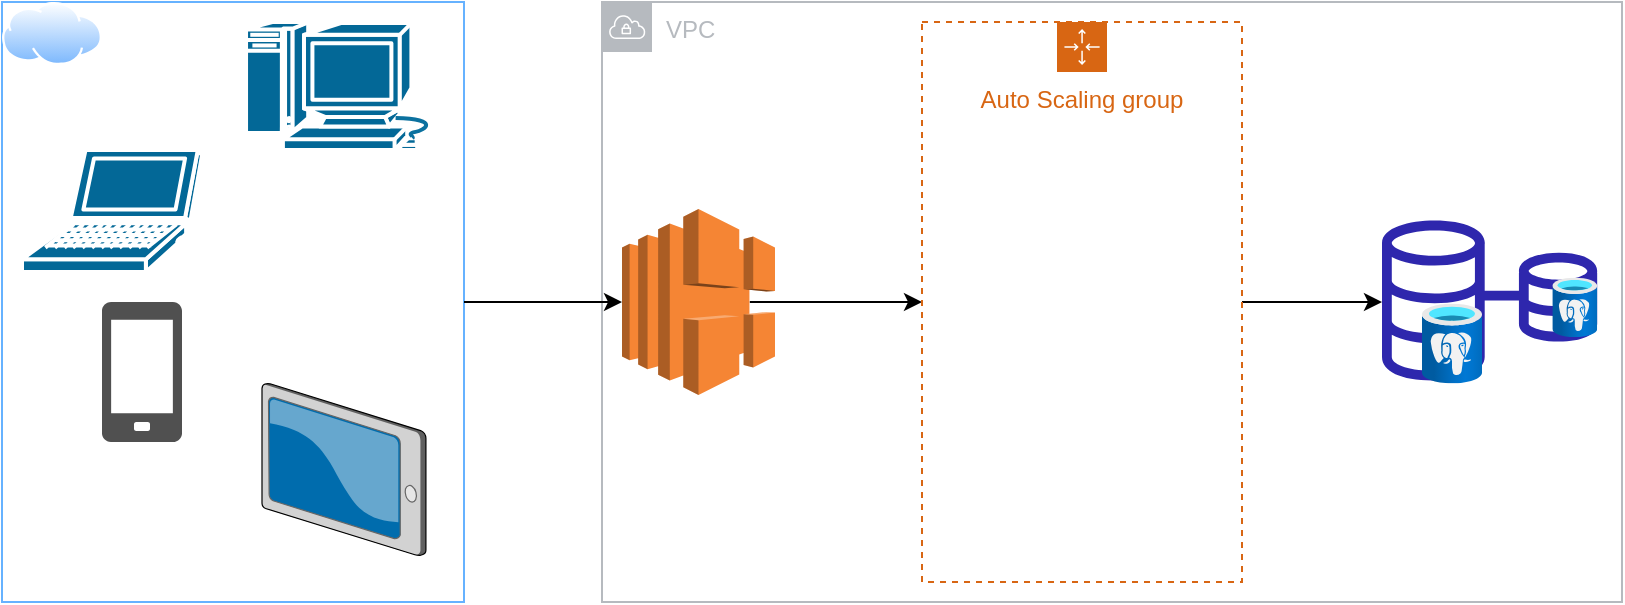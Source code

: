 <mxfile version="20.8.10" type="github"><diagram name="Página-1" id="zm38BiSe93uqCVIUPRM5"><mxGraphModel dx="1291" dy="1329" grid="1" gridSize="10" guides="1" tooltips="1" connect="1" arrows="1" fold="1" page="1" pageScale="1" pageWidth="827" pageHeight="1169" math="0" shadow="0"><root><mxCell id="0"/><mxCell id="1" parent="0"/><mxCell id="oNIRCk3L91N6cem_MUsA-1" value="VPC" style="sketch=0;outlineConnect=0;gradientColor=none;html=1;whiteSpace=wrap;fontSize=12;fontStyle=0;shape=mxgraph.aws4.group;grIcon=mxgraph.aws4.group_vpc;strokeColor=#B6BABF;fillColor=none;verticalAlign=top;align=left;spacingLeft=30;fontColor=#B6BABF;dashed=0;movable=0;resizable=0;rotatable=0;deletable=0;editable=0;connectable=0;" vertex="1" parent="1"><mxGeometry x="260" y="230" width="510" height="300" as="geometry"/></mxCell><mxCell id="oNIRCk3L91N6cem_MUsA-25" value="" style="group;movable=0;resizable=0;rotatable=0;deletable=0;editable=0;connectable=0;" vertex="1" connectable="0" parent="1"><mxGeometry x="650" y="339.26" width="107.59" height="81.49" as="geometry"/></mxCell><mxCell id="oNIRCk3L91N6cem_MUsA-22" value="" style="sketch=0;outlineConnect=0;fontColor=#232F3E;gradientColor=none;fillColor=#2E27AD;strokeColor=none;dashed=0;verticalLabelPosition=bottom;verticalAlign=top;align=center;html=1;fontSize=12;fontStyle=0;aspect=fixed;pointerEvents=1;shape=mxgraph.aws4.rds_multi_az;" vertex="1" parent="oNIRCk3L91N6cem_MUsA-25"><mxGeometry width="107.59" height="80" as="geometry"/></mxCell><mxCell id="oNIRCk3L91N6cem_MUsA-3" value="" style="aspect=fixed;html=1;points=[];align=center;image;fontSize=12;image=img/lib/azure2/databases/Azure_Database_PostgreSQL_Server.svg;" vertex="1" parent="oNIRCk3L91N6cem_MUsA-25"><mxGeometry x="20" y="41.5" width="30" height="39.99" as="geometry"/></mxCell><mxCell id="oNIRCk3L91N6cem_MUsA-24" value="" style="aspect=fixed;html=1;points=[];align=center;image;fontSize=12;image=img/lib/azure2/databases/Azure_Database_PostgreSQL_Server.svg;" vertex="1" parent="oNIRCk3L91N6cem_MUsA-25"><mxGeometry x="85.18" y="28.5" width="22.41" height="29.88" as="geometry"/></mxCell><mxCell id="oNIRCk3L91N6cem_MUsA-36" style="edgeStyle=orthogonalEdgeStyle;rounded=0;orthogonalLoop=1;jettySize=auto;html=1;strokeColor=default;endArrow=classic;endFill=1;entryX=0;entryY=0.5;entryDx=0;entryDy=0;exitX=0.835;exitY=0.5;exitDx=0;exitDy=0;exitPerimeter=0;movable=0;resizable=0;rotatable=0;deletable=0;editable=0;connectable=0;" edge="1" parent="1" source="oNIRCk3L91N6cem_MUsA-28" target="oNIRCk3L91N6cem_MUsA-30"><mxGeometry relative="1" as="geometry"><mxPoint x="430" y="372.25" as="targetPoint"/><Array as="points"><mxPoint x="390" y="380"/><mxPoint x="390" y="380"/></Array></mxGeometry></mxCell><mxCell id="oNIRCk3L91N6cem_MUsA-28" value="" style="outlineConnect=0;dashed=0;verticalLabelPosition=bottom;verticalAlign=top;align=center;html=1;shape=mxgraph.aws3.elastic_load_balancing;fillColor=#F58534;gradientColor=none;movable=0;resizable=0;rotatable=0;deletable=0;editable=0;connectable=0;" vertex="1" parent="1"><mxGeometry x="270" y="333.5" width="76.5" height="93" as="geometry"/></mxCell><mxCell id="oNIRCk3L91N6cem_MUsA-39" style="edgeStyle=orthogonalEdgeStyle;rounded=0;orthogonalLoop=1;jettySize=auto;html=1;strokeColor=default;endArrow=classic;endFill=1;movable=0;resizable=0;rotatable=0;deletable=0;editable=0;connectable=0;" edge="1" parent="1" source="oNIRCk3L91N6cem_MUsA-30"><mxGeometry relative="1" as="geometry"><mxPoint x="650" y="380" as="targetPoint"/><Array as="points"><mxPoint x="630" y="380"/><mxPoint x="630" y="380"/></Array></mxGeometry></mxCell><mxCell id="oNIRCk3L91N6cem_MUsA-30" value="Auto Scaling group" style="points=[[0,0],[0.25,0],[0.5,0],[0.75,0],[1,0],[1,0.25],[1,0.5],[1,0.75],[1,1],[0.75,1],[0.5,1],[0.25,1],[0,1],[0,0.75],[0,0.5],[0,0.25]];outlineConnect=0;gradientColor=none;html=1;whiteSpace=wrap;fontSize=12;fontStyle=0;container=1;pointerEvents=0;collapsible=0;recursiveResize=0;shape=mxgraph.aws4.groupCenter;grIcon=mxgraph.aws4.group_auto_scaling_group;grStroke=1;strokeColor=#D86613;fillColor=none;verticalAlign=top;align=center;fontColor=#D86613;dashed=1;spacingTop=25;movable=0;resizable=0;rotatable=0;deletable=0;editable=0;connectable=0;" vertex="1" parent="1"><mxGeometry x="420" y="240" width="160" height="280" as="geometry"/></mxCell><mxCell id="oNIRCk3L91N6cem_MUsA-37" value="" style="shape=image;html=1;verticalAlign=top;verticalLabelPosition=bottom;labelBackgroundColor=#ffffff;imageAspect=0;aspect=fixed;image=https://cdn1.iconfinder.com/data/icons/operating-system-flat-1/30/ubuntu-128.png" vertex="1" parent="oNIRCk3L91N6cem_MUsA-30"><mxGeometry x="35" y="60" width="90" height="90" as="geometry"/></mxCell><mxCell id="oNIRCk3L91N6cem_MUsA-14" value="" style="shape=image;html=1;verticalAlign=top;verticalLabelPosition=bottom;labelBackgroundColor=#ffffff;imageAspect=0;aspect=fixed;image=https://cdn1.iconfinder.com/data/icons/operating-system-flat-1/30/ubuntu-128.png" vertex="1" parent="oNIRCk3L91N6cem_MUsA-30"><mxGeometry x="35" y="170" width="90" height="90" as="geometry"/></mxCell><mxCell id="oNIRCk3L91N6cem_MUsA-50" value="" style="group;movable=1;resizable=1;rotatable=1;deletable=1;editable=1;connectable=1;" vertex="1" connectable="0" parent="1"><mxGeometry x="-40" y="230" width="231" height="300" as="geometry"/></mxCell><mxCell id="oNIRCk3L91N6cem_MUsA-51" value="" style="group" vertex="1" connectable="0" parent="oNIRCk3L91N6cem_MUsA-50"><mxGeometry width="231" height="300" as="geometry"/></mxCell><mxCell id="oNIRCk3L91N6cem_MUsA-49" value="" style="group" vertex="1" connectable="0" parent="oNIRCk3L91N6cem_MUsA-51"><mxGeometry width="231" height="300" as="geometry"/></mxCell><mxCell id="oNIRCk3L91N6cem_MUsA-46" value="" style="rounded=0;whiteSpace=wrap;html=1;gradientColor=none;fillColor=none;strokeColor=#66B2FF;" vertex="1" parent="oNIRCk3L91N6cem_MUsA-49"><mxGeometry width="231" height="300" as="geometry"/></mxCell><mxCell id="oNIRCk3L91N6cem_MUsA-47" value="" style="aspect=fixed;perimeter=ellipsePerimeter;html=1;align=center;shadow=0;dashed=0;spacingTop=3;image;image=img/lib/active_directory/internet_cloud.svg;fillColor=none;gradientColor=none;" vertex="1" parent="oNIRCk3L91N6cem_MUsA-49"><mxGeometry width="50" height="31.5" as="geometry"/></mxCell><mxCell id="oNIRCk3L91N6cem_MUsA-40" value="" style="shape=mxgraph.cisco.computers_and_peripherals.laptop;html=1;pointerEvents=1;dashed=0;fillColor=#036897;strokeColor=#ffffff;strokeWidth=2;verticalLabelPosition=bottom;verticalAlign=top;align=center;outlineConnect=0;" vertex="1" parent="oNIRCk3L91N6cem_MUsA-51"><mxGeometry x="10" y="74" width="90" height="61" as="geometry"/></mxCell><mxCell id="oNIRCk3L91N6cem_MUsA-41" value="" style="shape=mxgraph.cisco.computers_and_peripherals.macintosh;html=1;pointerEvents=1;dashed=0;fillColor=#036897;strokeColor=#ffffff;strokeWidth=2;verticalLabelPosition=bottom;verticalAlign=top;align=center;outlineConnect=0;" vertex="1" parent="oNIRCk3L91N6cem_MUsA-51"><mxGeometry x="121.5" y="10" width="99" height="64" as="geometry"/></mxCell><mxCell id="oNIRCk3L91N6cem_MUsA-42" value="" style="verticalLabelPosition=bottom;sketch=0;aspect=fixed;html=1;verticalAlign=top;strokeColor=none;align=center;outlineConnect=0;shape=mxgraph.citrix.tablet_2;" vertex="1" parent="oNIRCk3L91N6cem_MUsA-51"><mxGeometry x="130" y="190.75" width="82" height="86" as="geometry"/></mxCell><mxCell id="oNIRCk3L91N6cem_MUsA-43" value="" style="sketch=0;pointerEvents=1;shadow=0;dashed=0;html=1;strokeColor=none;fillColor=#505050;labelPosition=center;verticalLabelPosition=bottom;verticalAlign=top;outlineConnect=0;align=center;shape=mxgraph.office.devices.cell_phone_generic;" vertex="1" parent="oNIRCk3L91N6cem_MUsA-51"><mxGeometry x="50" y="150" width="40" height="70" as="geometry"/></mxCell><mxCell id="oNIRCk3L91N6cem_MUsA-52" style="edgeStyle=orthogonalEdgeStyle;rounded=0;orthogonalLoop=1;jettySize=auto;html=1;strokeColor=default;endArrow=classic;endFill=1;" edge="1" parent="1" source="oNIRCk3L91N6cem_MUsA-46"><mxGeometry relative="1" as="geometry"><mxPoint x="270" y="380" as="targetPoint"/></mxGeometry></mxCell></root></mxGraphModel></diagram></mxfile>